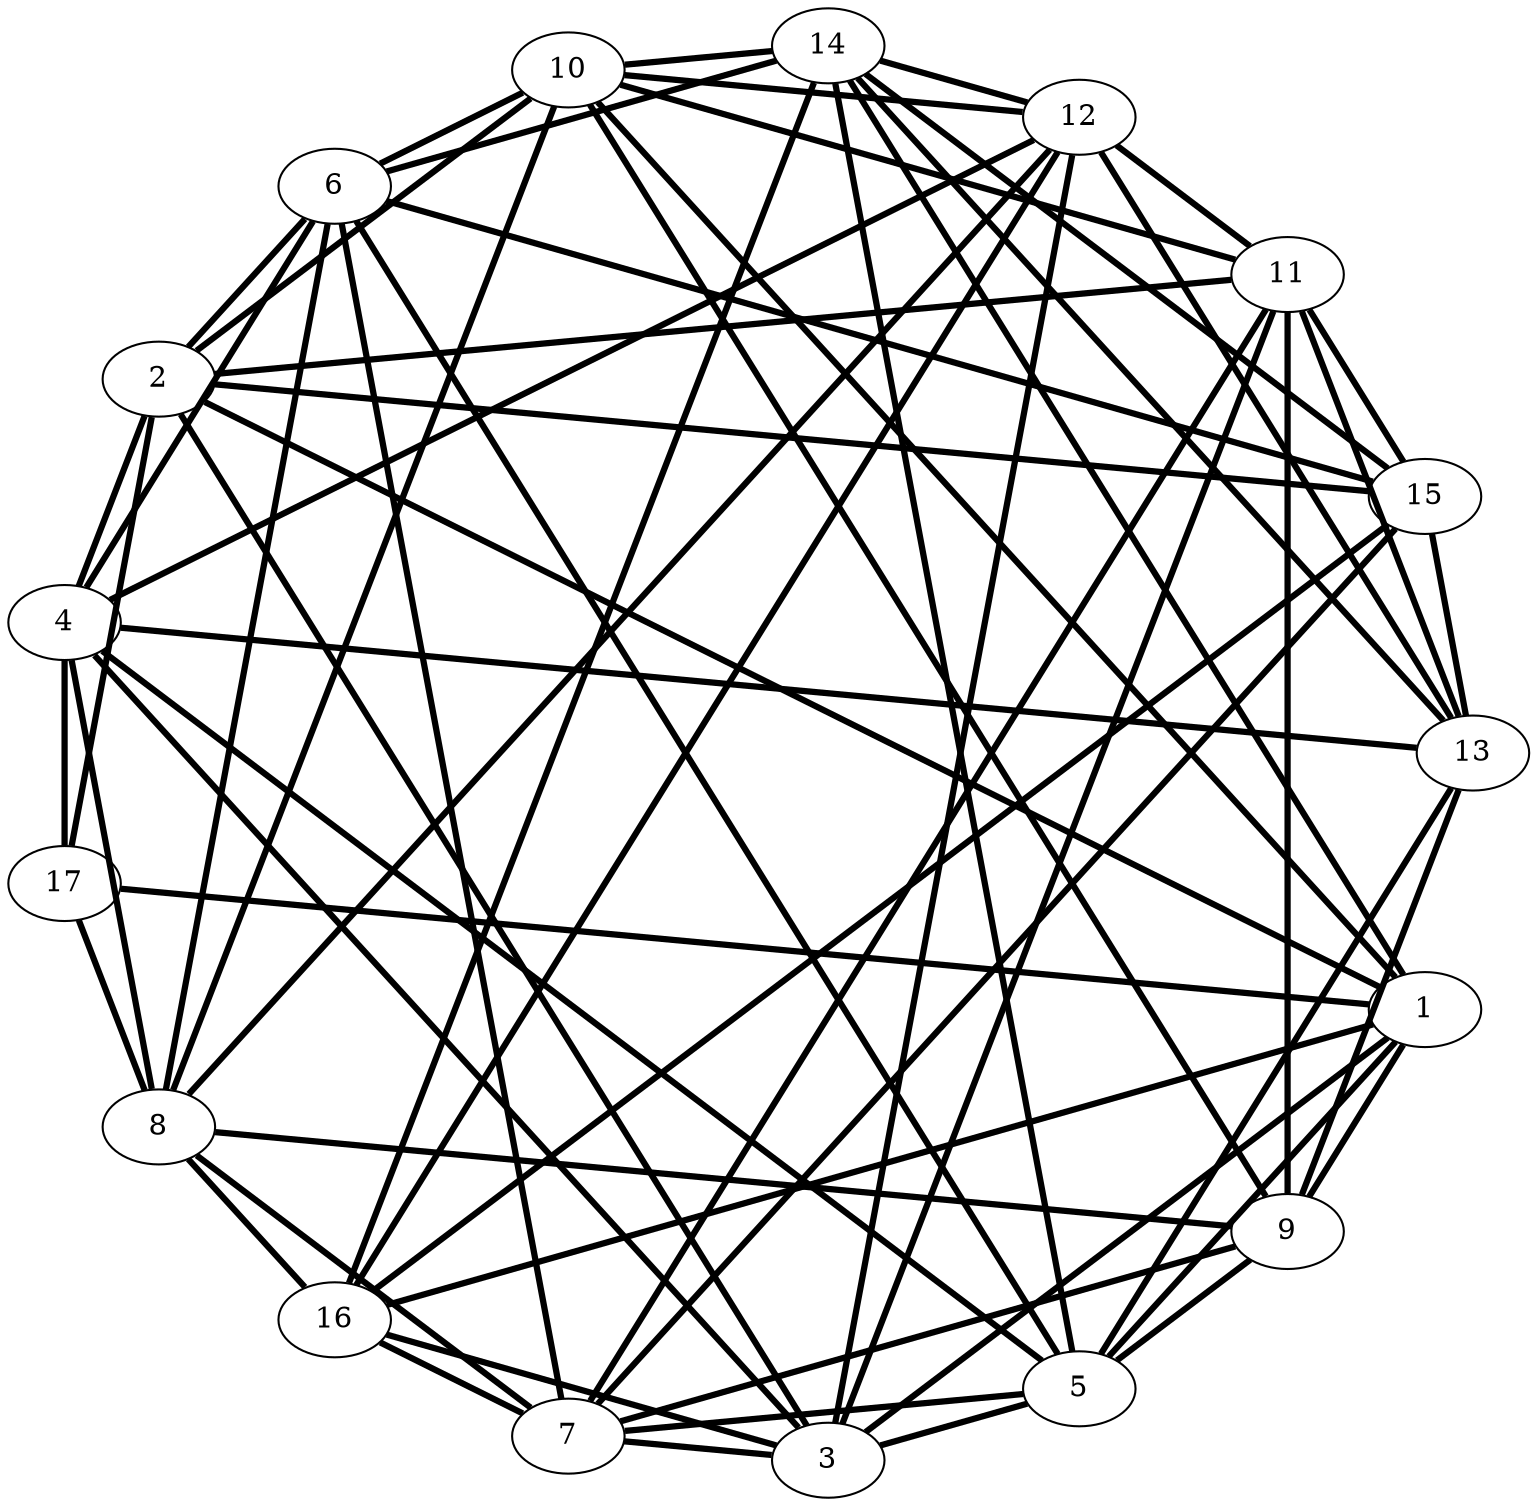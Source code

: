 graph ramsey {
layout=circo 
1 [shape=ellipse];
2 [shape=ellipse];
3 [shape=ellipse];
4 [shape=ellipse];
5 [shape=ellipse];
6 [shape=ellipse];
7 [shape=ellipse];
8 [shape=ellipse];
9 [shape=ellipse];
10 [shape=ellipse];
11 [shape=ellipse];
12 [shape=ellipse];
13 [shape=ellipse];
14 [shape=ellipse];
15 [shape=ellipse];
16 [shape=ellipse];
17 [shape=ellipse];
8 -- 17 [color=black, penwidth=3];
8 -- 7 [color=black, penwidth=3];
8 -- 6 [color=black, penwidth=3];
8 -- 4 [color=black, penwidth=3];
2 -- 17 [color=black, penwidth=3];
2 -- 15 [color=black, penwidth=3];
2 -- 11 [color=black, penwidth=3];
2 -- 1 [color=black, penwidth=3];
14 -- 13 [color=black, penwidth=3];
14 -- 12 [color=black, penwidth=3];
14 -- 10 [color=black, penwidth=3];
14 -- 6 [color=black, penwidth=3];
12 -- 11 [color=black, penwidth=3];
12 -- 10 [color=black, penwidth=3];
12 -- 8 [color=black, penwidth=3];
12 -- 4 [color=black, penwidth=3];
4 -- 17 [color=black, penwidth=3];
4 -- 13 [color=black, penwidth=3];
4 -- 3 [color=black, penwidth=3];
4 -- 2 [color=black, penwidth=3];
1 -- 17 [color=black, penwidth=3];
1 -- 16 [color=black, penwidth=3];
1 -- 14 [color=black, penwidth=3];
1 -- 10 [color=black, penwidth=3];
3 -- 16 [color=black, penwidth=3];
3 -- 12 [color=black, penwidth=3];
3 -- 2 [color=black, penwidth=3];
3 -- 1 [color=black, penwidth=3];
5 -- 14 [color=black, penwidth=3];
5 -- 4 [color=black, penwidth=3];
5 -- 3 [color=black, penwidth=3];
5 -- 1 [color=black, penwidth=3];
16 -- 15 [color=black, penwidth=3];
16 -- 14 [color=black, penwidth=3];
16 -- 12 [color=black, penwidth=3];
16 -- 8 [color=black, penwidth=3];
7 -- 16 [color=black, penwidth=3];
7 -- 6 [color=black, penwidth=3];
7 -- 5 [color=black, penwidth=3];
7 -- 3 [color=black, penwidth=3];
6 -- 15 [color=black, penwidth=3];
6 -- 5 [color=black, penwidth=3];
6 -- 4 [color=black, penwidth=3];
6 -- 2 [color=black, penwidth=3];
9 -- 8 [color=black, penwidth=3];
9 -- 7 [color=black, penwidth=3];
9 -- 5 [color=black, penwidth=3];
9 -- 1 [color=black, penwidth=3];
10 -- 9 [color=black, penwidth=3];
10 -- 8 [color=black, penwidth=3];
10 -- 6 [color=black, penwidth=3];
10 -- 2 [color=black, penwidth=3];
13 -- 12 [color=black, penwidth=3];
13 -- 11 [color=black, penwidth=3];
13 -- 9 [color=black, penwidth=3];
13 -- 5 [color=black, penwidth=3];
15 -- 14 [color=black, penwidth=3];
15 -- 13 [color=black, penwidth=3];
15 -- 11 [color=black, penwidth=3];
15 -- 7 [color=black, penwidth=3];
11 -- 10 [color=black, penwidth=3];
11 -- 9 [color=black, penwidth=3];
11 -- 7 [color=black, penwidth=3];
11 -- 3 [color=black, penwidth=3];
}